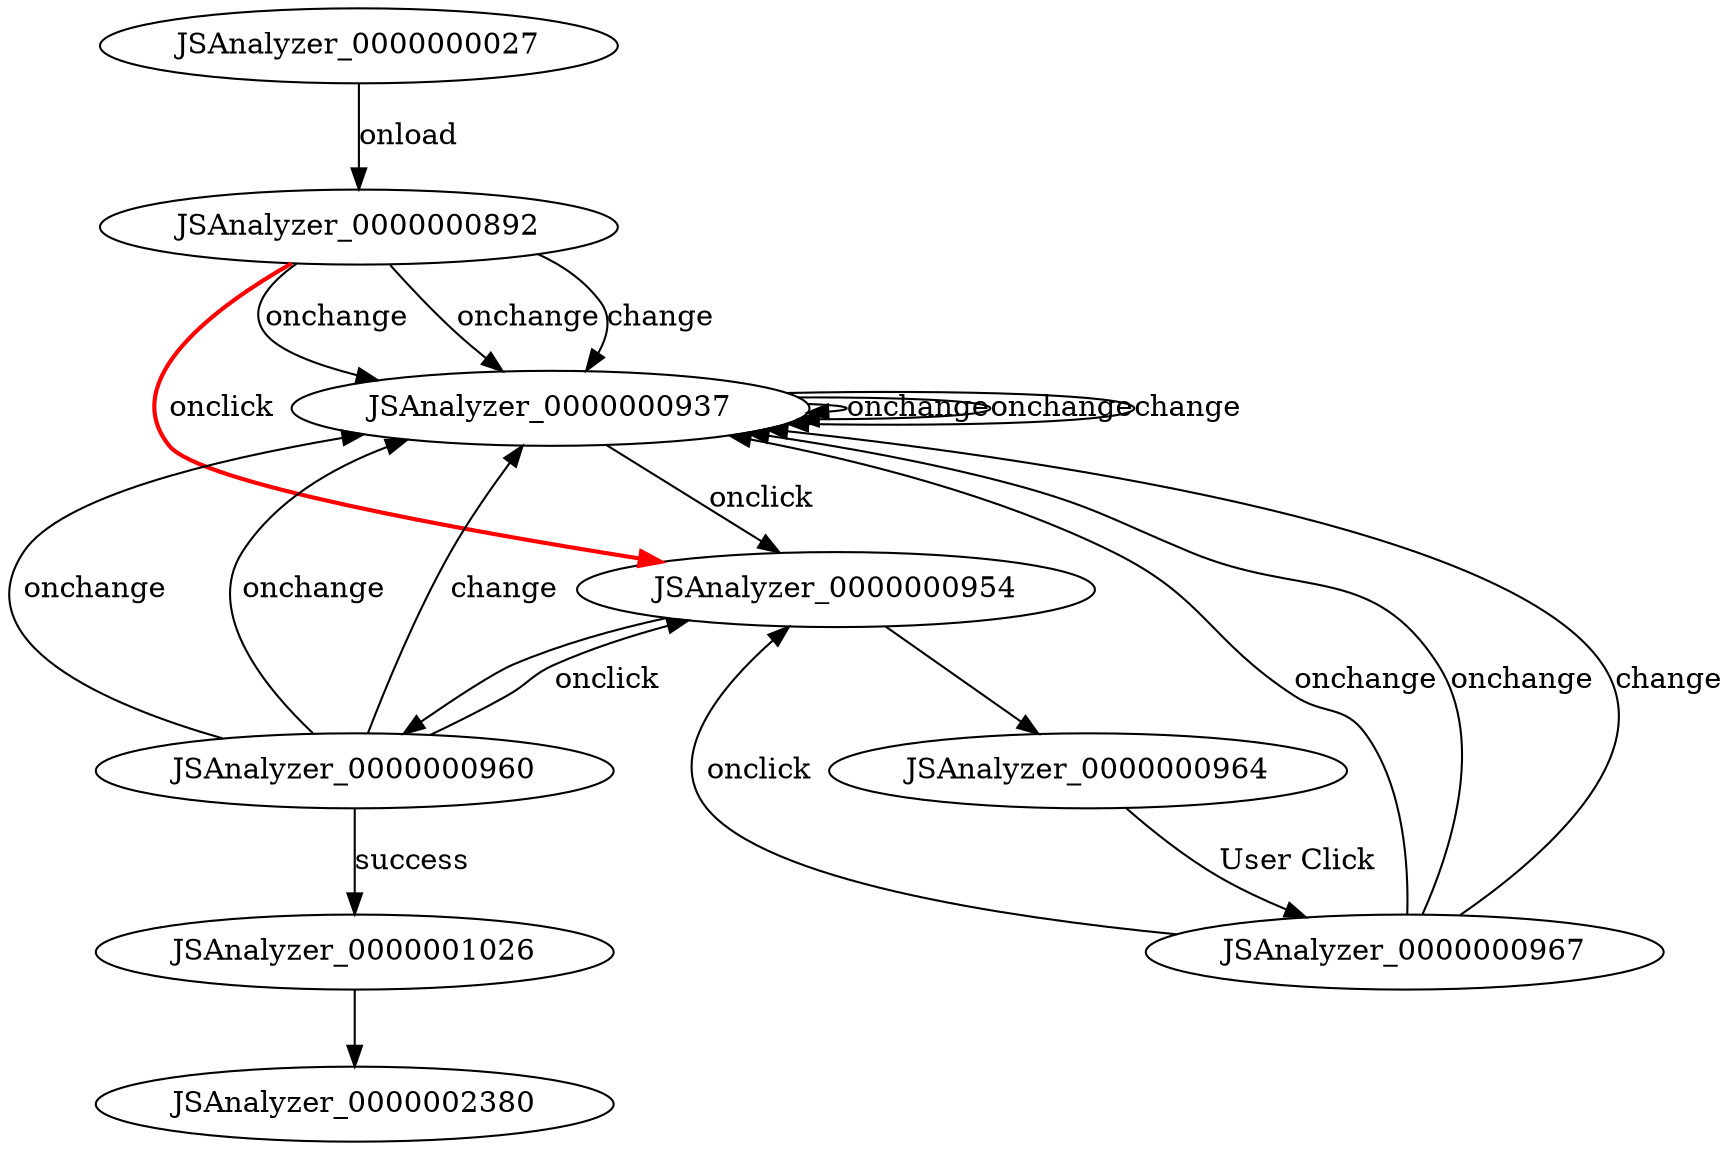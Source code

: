 digraph FSM {
JSAnalyzer_0000000027;
JSAnalyzer_0000000892;
JSAnalyzer_0000000937;
JSAnalyzer_0000000954;
JSAnalyzer_0000000960;
JSAnalyzer_0000000964;
JSAnalyzer_0000001026;
JSAnalyzer_0000000967;
JSAnalyzer_0000000954 -> JSAnalyzer_0000000960 []
JSAnalyzer_0000000954 -> JSAnalyzer_0000000964 []
JSAnalyzer_0000000027 -> JSAnalyzer_0000000892 [label="onload"]
JSAnalyzer_0000000892 -> JSAnalyzer_0000000937 [label="onchange"]
JSAnalyzer_0000000892 -> JSAnalyzer_0000000937 [label="onchange"]
JSAnalyzer_0000000892 -> JSAnalyzer_0000000937 [label="change"]
JSAnalyzer_0000000892 -> JSAnalyzer_0000000954 [label="onclick",style=bold,color=red]
JSAnalyzer_0000000937 -> JSAnalyzer_0000000937 [label="onchange"]
JSAnalyzer_0000000937 -> JSAnalyzer_0000000937 [label="onchange"]
JSAnalyzer_0000000937 -> JSAnalyzer_0000000937 [label="change"]
JSAnalyzer_0000000937 -> JSAnalyzer_0000000954 [label="onclick"]
JSAnalyzer_0000000960 -> JSAnalyzer_0000001026 [label="success"]
JSAnalyzer_0000000960 -> JSAnalyzer_0000000937 [label="onchange"]
JSAnalyzer_0000000960 -> JSAnalyzer_0000000937 [label="onchange"]
JSAnalyzer_0000000960 -> JSAnalyzer_0000000937 [label="change"]
JSAnalyzer_0000000960 -> JSAnalyzer_0000000954 [label="onclick"]
JSAnalyzer_0000000964 -> JSAnalyzer_0000000967 [label="User Click"]
JSAnalyzer_0000000967 -> JSAnalyzer_0000000937 [label="onchange"]
JSAnalyzer_0000000967 -> JSAnalyzer_0000000937 [label="onchange"]
JSAnalyzer_0000000967 -> JSAnalyzer_0000000937 [label="change"]
JSAnalyzer_0000000967 -> JSAnalyzer_0000000954 [label="onclick"]
JSAnalyzer_0000001026 -> JSAnalyzer_0000002380 []
}
